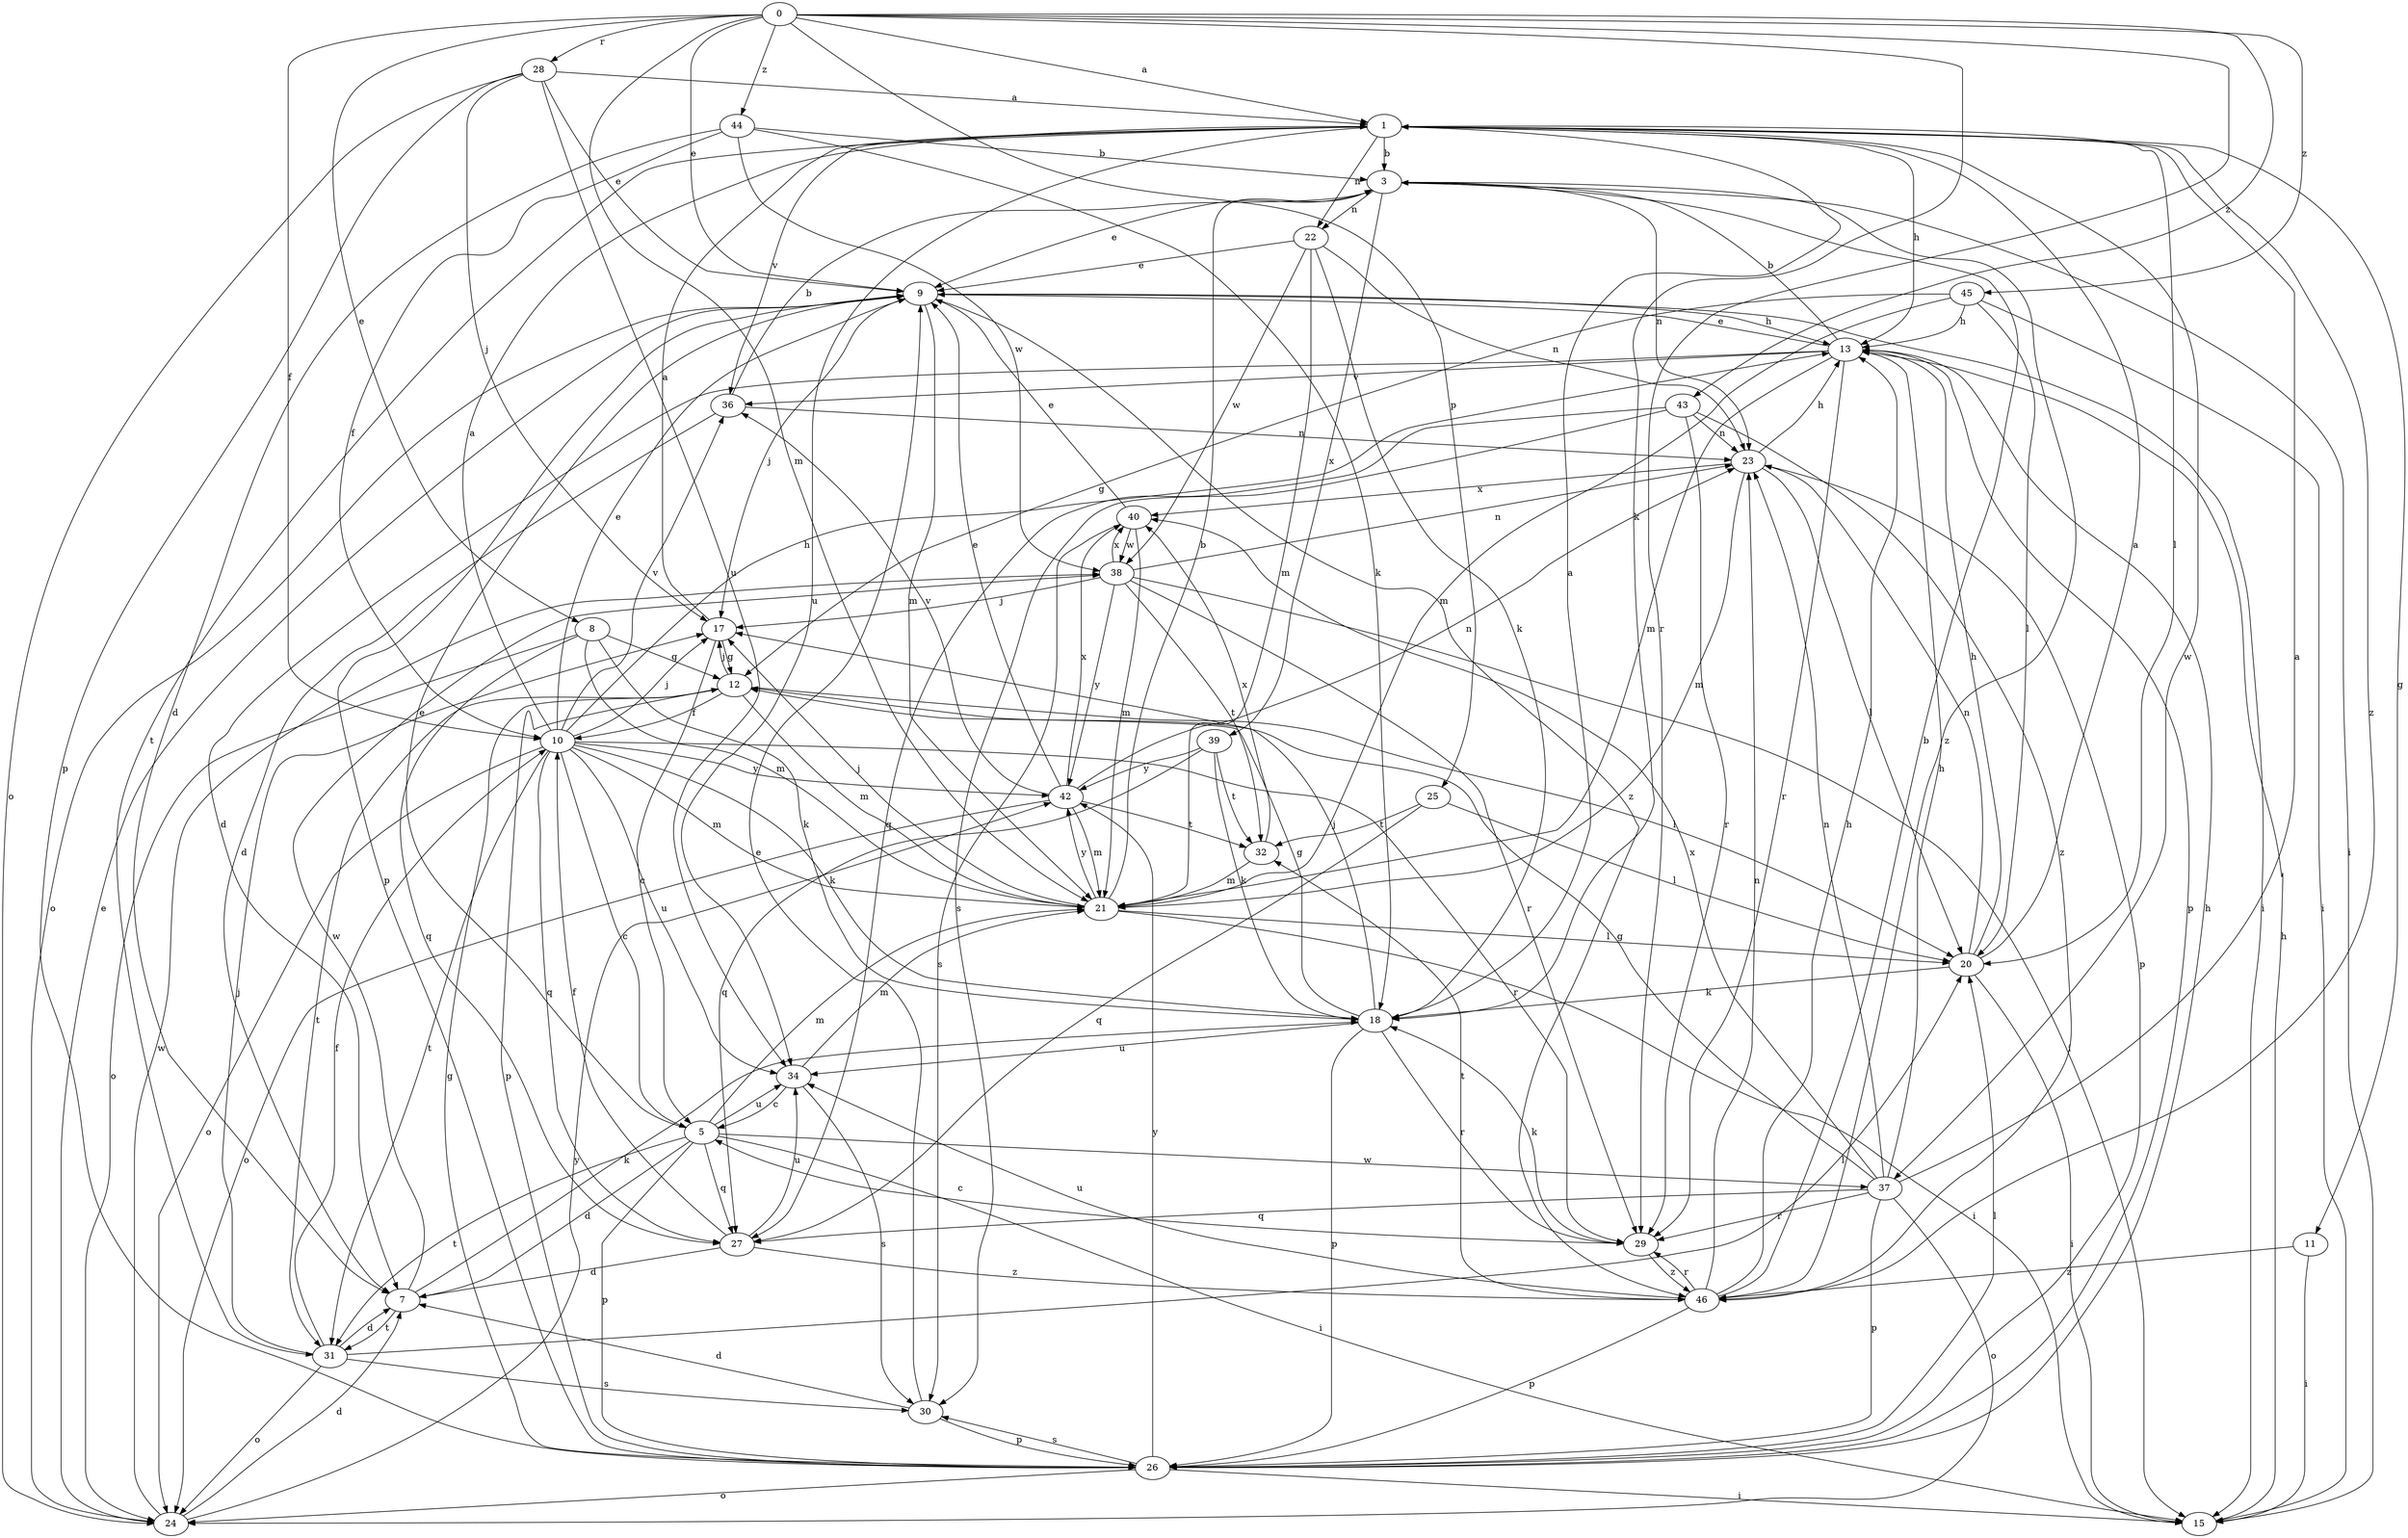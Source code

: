 strict digraph  {
0;
1;
3;
5;
7;
8;
9;
10;
11;
12;
13;
15;
17;
18;
20;
21;
22;
23;
24;
25;
26;
27;
28;
29;
30;
31;
32;
34;
36;
37;
38;
39;
40;
42;
43;
44;
45;
46;
0 -> 1  [label=a];
0 -> 8  [label=e];
0 -> 9  [label=e];
0 -> 10  [label=f];
0 -> 18  [label=k];
0 -> 21  [label=m];
0 -> 25  [label=p];
0 -> 28  [label=r];
0 -> 29  [label=r];
0 -> 43  [label=z];
0 -> 44  [label=z];
0 -> 45  [label=z];
1 -> 3  [label=b];
1 -> 11  [label=g];
1 -> 13  [label=h];
1 -> 20  [label=l];
1 -> 22  [label=n];
1 -> 31  [label=t];
1 -> 34  [label=u];
1 -> 36  [label=v];
1 -> 37  [label=w];
1 -> 46  [label=z];
3 -> 9  [label=e];
3 -> 15  [label=i];
3 -> 22  [label=n];
3 -> 23  [label=n];
3 -> 39  [label=x];
3 -> 46  [label=z];
5 -> 7  [label=d];
5 -> 9  [label=e];
5 -> 15  [label=i];
5 -> 21  [label=m];
5 -> 26  [label=p];
5 -> 27  [label=q];
5 -> 31  [label=t];
5 -> 34  [label=u];
5 -> 37  [label=w];
7 -> 18  [label=k];
7 -> 31  [label=t];
7 -> 38  [label=w];
8 -> 12  [label=g];
8 -> 18  [label=k];
8 -> 21  [label=m];
8 -> 24  [label=o];
8 -> 27  [label=q];
9 -> 13  [label=h];
9 -> 15  [label=i];
9 -> 17  [label=j];
9 -> 21  [label=m];
9 -> 24  [label=o];
9 -> 26  [label=p];
9 -> 46  [label=z];
10 -> 1  [label=a];
10 -> 5  [label=c];
10 -> 9  [label=e];
10 -> 13  [label=h];
10 -> 17  [label=j];
10 -> 18  [label=k];
10 -> 21  [label=m];
10 -> 24  [label=o];
10 -> 27  [label=q];
10 -> 29  [label=r];
10 -> 31  [label=t];
10 -> 34  [label=u];
10 -> 36  [label=v];
10 -> 42  [label=y];
11 -> 15  [label=i];
11 -> 46  [label=z];
12 -> 10  [label=f];
12 -> 17  [label=j];
12 -> 20  [label=l];
12 -> 21  [label=m];
12 -> 26  [label=p];
12 -> 31  [label=t];
13 -> 3  [label=b];
13 -> 7  [label=d];
13 -> 9  [label=e];
13 -> 21  [label=m];
13 -> 26  [label=p];
13 -> 29  [label=r];
13 -> 36  [label=v];
15 -> 13  [label=h];
17 -> 1  [label=a];
17 -> 5  [label=c];
17 -> 12  [label=g];
18 -> 1  [label=a];
18 -> 12  [label=g];
18 -> 17  [label=j];
18 -> 26  [label=p];
18 -> 29  [label=r];
18 -> 34  [label=u];
20 -> 1  [label=a];
20 -> 13  [label=h];
20 -> 15  [label=i];
20 -> 18  [label=k];
20 -> 23  [label=n];
21 -> 3  [label=b];
21 -> 15  [label=i];
21 -> 17  [label=j];
21 -> 20  [label=l];
21 -> 42  [label=y];
22 -> 9  [label=e];
22 -> 18  [label=k];
22 -> 21  [label=m];
22 -> 23  [label=n];
22 -> 38  [label=w];
23 -> 13  [label=h];
23 -> 20  [label=l];
23 -> 21  [label=m];
23 -> 26  [label=p];
23 -> 40  [label=x];
24 -> 7  [label=d];
24 -> 9  [label=e];
24 -> 38  [label=w];
24 -> 42  [label=y];
25 -> 20  [label=l];
25 -> 27  [label=q];
25 -> 32  [label=t];
26 -> 12  [label=g];
26 -> 13  [label=h];
26 -> 15  [label=i];
26 -> 20  [label=l];
26 -> 24  [label=o];
26 -> 30  [label=s];
26 -> 42  [label=y];
27 -> 7  [label=d];
27 -> 10  [label=f];
27 -> 34  [label=u];
27 -> 46  [label=z];
28 -> 1  [label=a];
28 -> 9  [label=e];
28 -> 17  [label=j];
28 -> 24  [label=o];
28 -> 26  [label=p];
28 -> 34  [label=u];
29 -> 5  [label=c];
29 -> 18  [label=k];
29 -> 46  [label=z];
30 -> 7  [label=d];
30 -> 9  [label=e];
30 -> 26  [label=p];
31 -> 7  [label=d];
31 -> 10  [label=f];
31 -> 17  [label=j];
31 -> 20  [label=l];
31 -> 24  [label=o];
31 -> 30  [label=s];
32 -> 21  [label=m];
32 -> 40  [label=x];
34 -> 5  [label=c];
34 -> 21  [label=m];
34 -> 30  [label=s];
36 -> 3  [label=b];
36 -> 7  [label=d];
36 -> 23  [label=n];
37 -> 1  [label=a];
37 -> 12  [label=g];
37 -> 13  [label=h];
37 -> 23  [label=n];
37 -> 24  [label=o];
37 -> 26  [label=p];
37 -> 27  [label=q];
37 -> 29  [label=r];
37 -> 40  [label=x];
38 -> 15  [label=i];
38 -> 17  [label=j];
38 -> 23  [label=n];
38 -> 29  [label=r];
38 -> 32  [label=t];
38 -> 40  [label=x];
38 -> 42  [label=y];
39 -> 18  [label=k];
39 -> 27  [label=q];
39 -> 32  [label=t];
39 -> 42  [label=y];
40 -> 9  [label=e];
40 -> 21  [label=m];
40 -> 30  [label=s];
40 -> 38  [label=w];
42 -> 9  [label=e];
42 -> 21  [label=m];
42 -> 23  [label=n];
42 -> 24  [label=o];
42 -> 32  [label=t];
42 -> 36  [label=v];
42 -> 40  [label=x];
43 -> 23  [label=n];
43 -> 27  [label=q];
43 -> 29  [label=r];
43 -> 30  [label=s];
43 -> 46  [label=z];
44 -> 3  [label=b];
44 -> 7  [label=d];
44 -> 10  [label=f];
44 -> 18  [label=k];
44 -> 38  [label=w];
45 -> 12  [label=g];
45 -> 13  [label=h];
45 -> 15  [label=i];
45 -> 20  [label=l];
45 -> 21  [label=m];
46 -> 3  [label=b];
46 -> 13  [label=h];
46 -> 23  [label=n];
46 -> 26  [label=p];
46 -> 29  [label=r];
46 -> 32  [label=t];
46 -> 34  [label=u];
}
